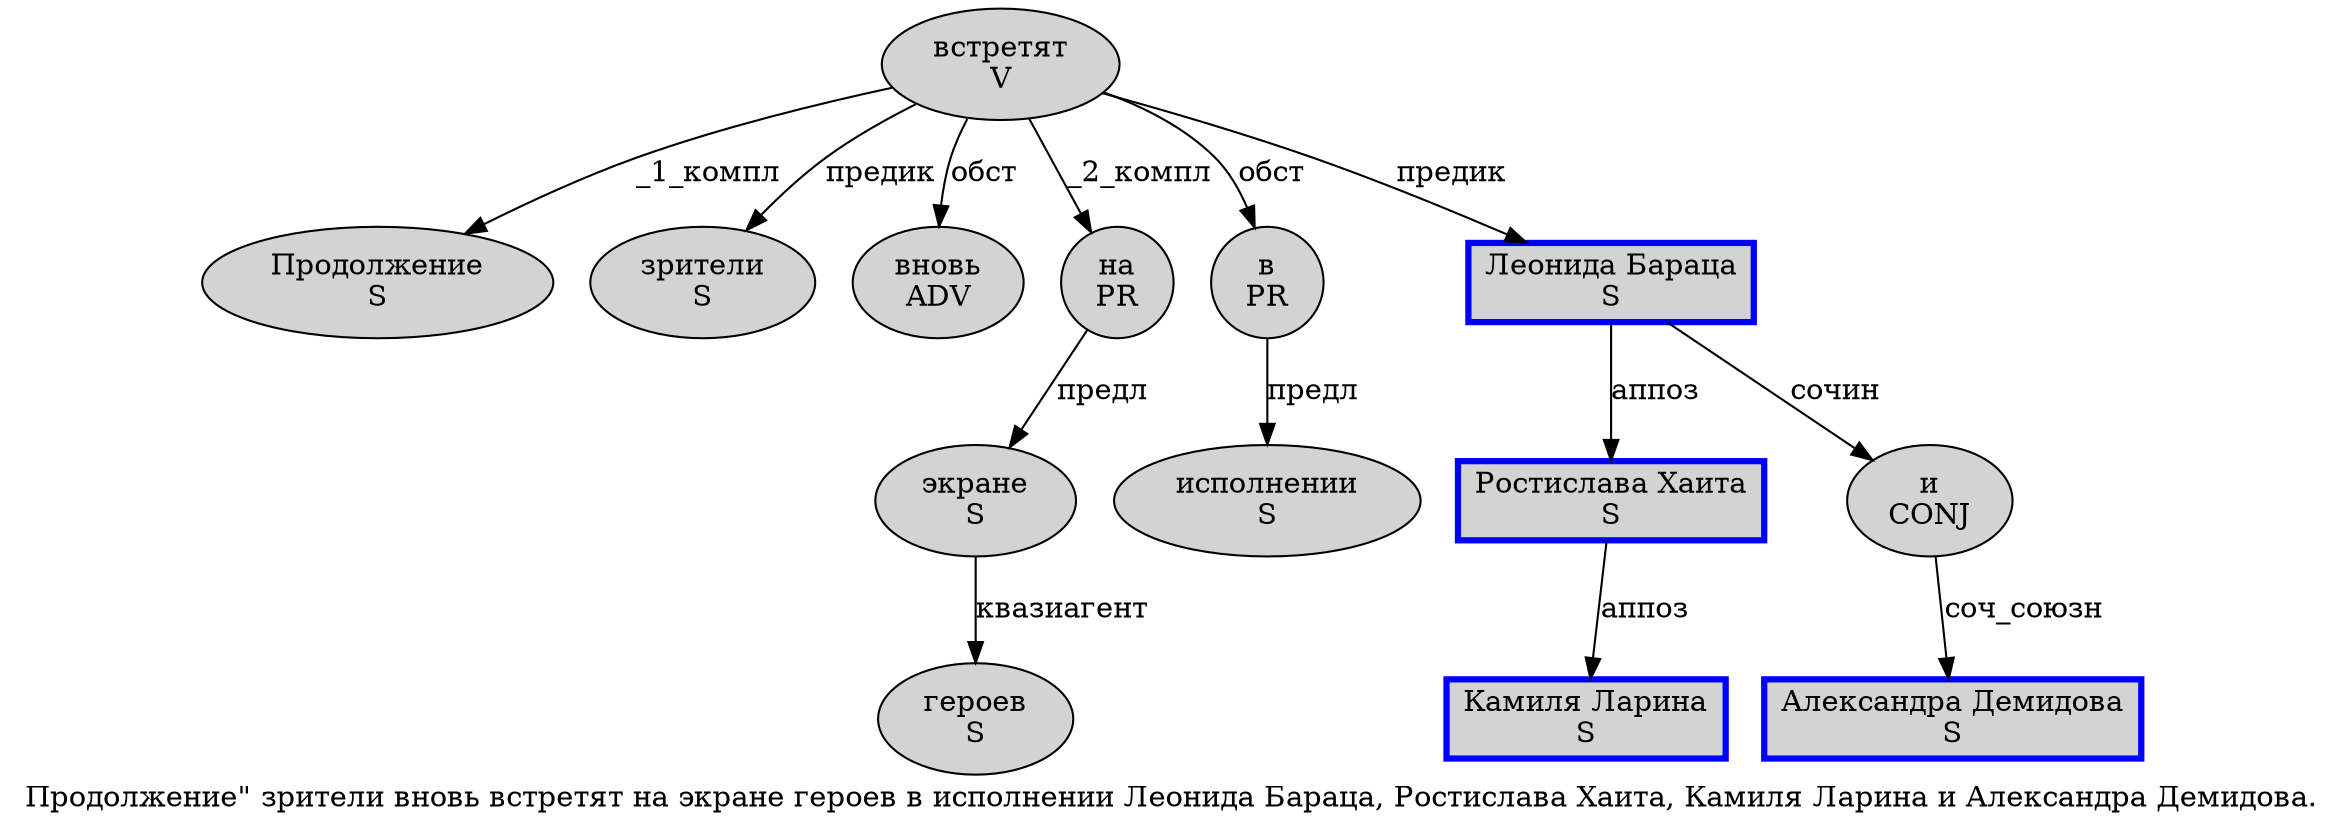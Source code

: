 digraph SENTENCE_1205 {
	graph [label="Продолжение\" зрители вновь встретят на экране героев в исполнении Леонида Бараца, Ростислава Хаита, Камиля Ларина и Александра Демидова."]
	node [style=filled]
		0 [label="Продолжение
S" color="" fillcolor=lightgray penwidth=1 shape=ellipse]
		2 [label="зрители
S" color="" fillcolor=lightgray penwidth=1 shape=ellipse]
		3 [label="вновь
ADV" color="" fillcolor=lightgray penwidth=1 shape=ellipse]
		4 [label="встретят
V" color="" fillcolor=lightgray penwidth=1 shape=ellipse]
		5 [label="на
PR" color="" fillcolor=lightgray penwidth=1 shape=ellipse]
		6 [label="экране
S" color="" fillcolor=lightgray penwidth=1 shape=ellipse]
		7 [label="героев
S" color="" fillcolor=lightgray penwidth=1 shape=ellipse]
		8 [label="в
PR" color="" fillcolor=lightgray penwidth=1 shape=ellipse]
		9 [label="исполнении
S" color="" fillcolor=lightgray penwidth=1 shape=ellipse]
		10 [label="Леонида Бараца
S" color=blue fillcolor=lightgray penwidth=3 shape=box]
		12 [label="Ростислава Хаита
S" color=blue fillcolor=lightgray penwidth=3 shape=box]
		14 [label="Камиля Ларина
S" color=blue fillcolor=lightgray penwidth=3 shape=box]
		15 [label="и
CONJ" color="" fillcolor=lightgray penwidth=1 shape=ellipse]
		16 [label="Александра Демидова
S" color=blue fillcolor=lightgray penwidth=3 shape=box]
			6 -> 7 [label="квазиагент"]
			4 -> 0 [label="_1_компл"]
			4 -> 2 [label="предик"]
			4 -> 3 [label="обст"]
			4 -> 5 [label="_2_компл"]
			4 -> 8 [label="обст"]
			4 -> 10 [label="предик"]
			10 -> 12 [label="аппоз"]
			10 -> 15 [label="сочин"]
			15 -> 16 [label="соч_союзн"]
			8 -> 9 [label="предл"]
			12 -> 14 [label="аппоз"]
			5 -> 6 [label="предл"]
}